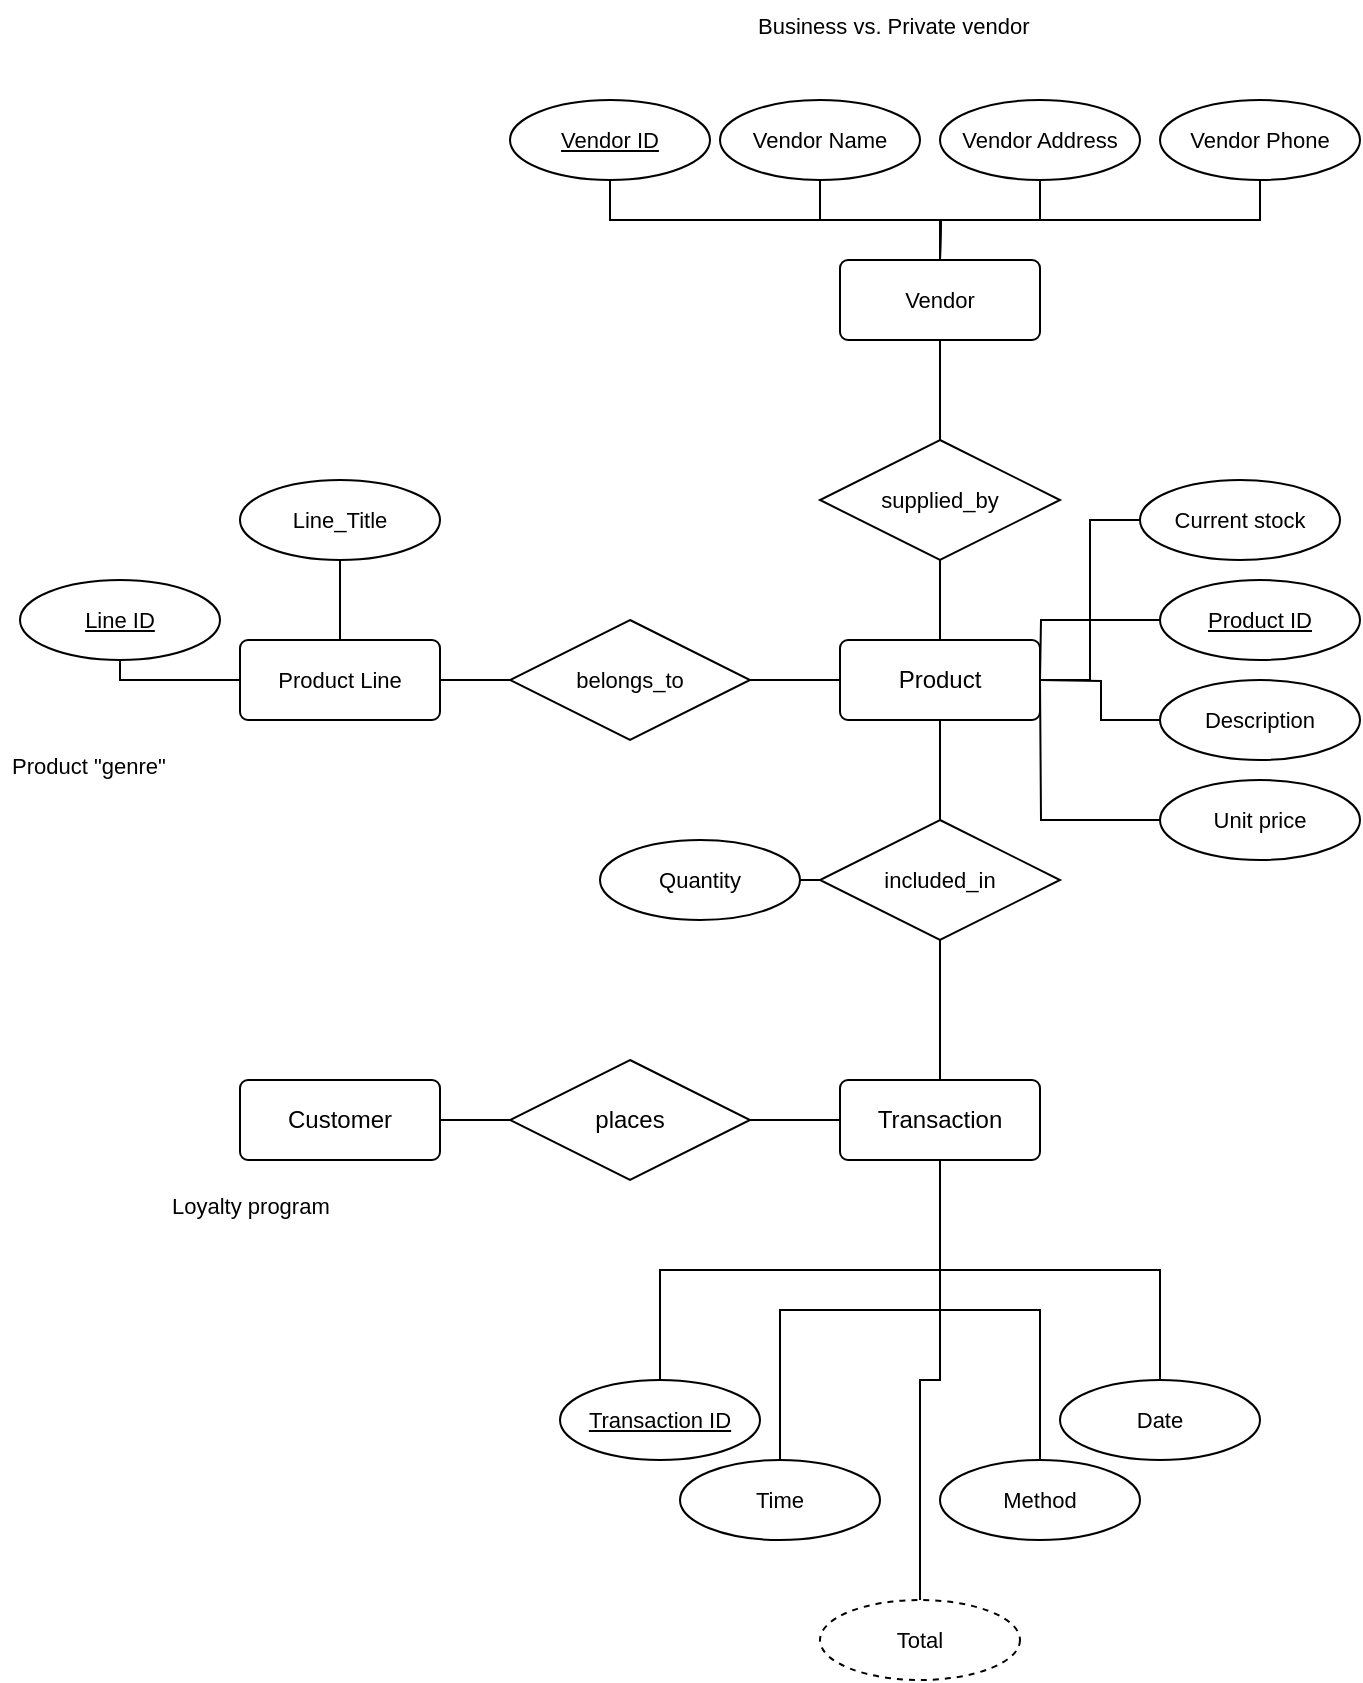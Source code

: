 <mxfile version="24.0.2" type="github">
  <diagram id="R2lEEEUBdFMjLlhIrx00" name="Page-1">
    <mxGraphModel dx="1434" dy="780" grid="1" gridSize="10" guides="1" tooltips="1" connect="1" arrows="0" fold="1" page="1" pageScale="1" pageWidth="10000" pageHeight="10000" math="0" shadow="0" extFonts="Permanent Marker^https://fonts.googleapis.com/css?family=Permanent+Marker">
      <root>
        <mxCell id="0" />
        <mxCell id="1" parent="0" />
        <mxCell id="OXciILcsvzSkTtV1qYaF-29" style="edgeStyle=orthogonalEdgeStyle;rounded=0;orthogonalLoop=1;jettySize=auto;html=1;exitX=0.5;exitY=0;exitDx=0;exitDy=0;entryX=0.5;entryY=1;entryDx=0;entryDy=0;strokeColor=default;align=center;verticalAlign=middle;fontFamily=Helvetica;fontSize=11;fontColor=default;labelBackgroundColor=default;endArrow=none;endFill=0;" edge="1" parent="1" source="OXciILcsvzSkTtV1qYaF-2" target="OXciILcsvzSkTtV1qYaF-28">
          <mxGeometry relative="1" as="geometry" />
        </mxCell>
        <mxCell id="OXciILcsvzSkTtV1qYaF-72" style="edgeStyle=orthogonalEdgeStyle;rounded=0;orthogonalLoop=1;jettySize=auto;html=1;exitX=1;exitY=0.5;exitDx=0;exitDy=0;entryX=0;entryY=0.5;entryDx=0;entryDy=0;strokeColor=default;align=center;verticalAlign=middle;fontFamily=Helvetica;fontSize=11;fontColor=default;labelBackgroundColor=default;endArrow=none;endFill=0;" edge="1" parent="1" source="OXciILcsvzSkTtV1qYaF-2" target="OXciILcsvzSkTtV1qYaF-68">
          <mxGeometry relative="1" as="geometry" />
        </mxCell>
        <mxCell id="OXciILcsvzSkTtV1qYaF-2" value="Product" style="rounded=1;arcSize=10;whiteSpace=wrap;html=1;align=center;" vertex="1" parent="1">
          <mxGeometry x="530" y="410" width="100" height="40" as="geometry" />
        </mxCell>
        <mxCell id="OXciILcsvzSkTtV1qYaF-38" style="edgeStyle=orthogonalEdgeStyle;rounded=0;orthogonalLoop=1;jettySize=auto;html=1;exitX=0.5;exitY=1;exitDx=0;exitDy=0;entryX=0.5;entryY=0;entryDx=0;entryDy=0;strokeColor=default;align=center;verticalAlign=middle;fontFamily=Helvetica;fontSize=11;fontColor=default;labelBackgroundColor=default;endArrow=none;endFill=0;" edge="1" parent="1" source="OXciILcsvzSkTtV1qYaF-4" target="OXciILcsvzSkTtV1qYaF-37">
          <mxGeometry relative="1" as="geometry" />
        </mxCell>
        <mxCell id="OXciILcsvzSkTtV1qYaF-39" style="edgeStyle=orthogonalEdgeStyle;rounded=0;orthogonalLoop=1;jettySize=auto;html=1;exitX=0.5;exitY=1;exitDx=0;exitDy=0;entryX=0.5;entryY=0;entryDx=0;entryDy=0;strokeColor=default;align=center;verticalAlign=middle;fontFamily=Helvetica;fontSize=11;fontColor=default;labelBackgroundColor=default;endArrow=none;endFill=0;" edge="1" parent="1" source="OXciILcsvzSkTtV1qYaF-4" target="OXciILcsvzSkTtV1qYaF-34">
          <mxGeometry relative="1" as="geometry" />
        </mxCell>
        <mxCell id="OXciILcsvzSkTtV1qYaF-40" style="edgeStyle=orthogonalEdgeStyle;rounded=0;orthogonalLoop=1;jettySize=auto;html=1;exitX=0.5;exitY=1;exitDx=0;exitDy=0;entryX=0.5;entryY=0;entryDx=0;entryDy=0;strokeColor=default;align=center;verticalAlign=middle;fontFamily=Helvetica;fontSize=11;fontColor=default;labelBackgroundColor=default;endArrow=none;endFill=0;" edge="1" parent="1" source="OXciILcsvzSkTtV1qYaF-4" target="OXciILcsvzSkTtV1qYaF-35">
          <mxGeometry relative="1" as="geometry" />
        </mxCell>
        <mxCell id="OXciILcsvzSkTtV1qYaF-41" style="edgeStyle=orthogonalEdgeStyle;rounded=0;orthogonalLoop=1;jettySize=auto;html=1;exitX=0.5;exitY=1;exitDx=0;exitDy=0;entryX=0.5;entryY=0;entryDx=0;entryDy=0;strokeColor=default;align=center;verticalAlign=middle;fontFamily=Helvetica;fontSize=11;fontColor=default;labelBackgroundColor=default;endArrow=none;endFill=0;" edge="1" parent="1" source="OXciILcsvzSkTtV1qYaF-4" target="OXciILcsvzSkTtV1qYaF-36">
          <mxGeometry relative="1" as="geometry" />
        </mxCell>
        <mxCell id="OXciILcsvzSkTtV1qYaF-44" style="edgeStyle=orthogonalEdgeStyle;rounded=0;orthogonalLoop=1;jettySize=auto;html=1;exitX=0.5;exitY=1;exitDx=0;exitDy=0;entryX=0.5;entryY=0;entryDx=0;entryDy=0;strokeColor=default;align=center;verticalAlign=middle;fontFamily=Helvetica;fontSize=11;fontColor=default;labelBackgroundColor=default;endArrow=none;endFill=0;" edge="1" parent="1" source="OXciILcsvzSkTtV1qYaF-4" target="OXciILcsvzSkTtV1qYaF-43">
          <mxGeometry relative="1" as="geometry" />
        </mxCell>
        <mxCell id="OXciILcsvzSkTtV1qYaF-4" value="Transaction" style="rounded=1;arcSize=10;whiteSpace=wrap;html=1;align=center;" vertex="1" parent="1">
          <mxGeometry x="530" y="630" width="100" height="40" as="geometry" />
        </mxCell>
        <mxCell id="OXciILcsvzSkTtV1qYaF-5" value="Customer" style="rounded=1;arcSize=10;whiteSpace=wrap;html=1;align=center;" vertex="1" parent="1">
          <mxGeometry x="230" y="630" width="100" height="40" as="geometry" />
        </mxCell>
        <mxCell id="OXciILcsvzSkTtV1qYaF-11" style="edgeStyle=orthogonalEdgeStyle;rounded=0;orthogonalLoop=1;jettySize=auto;html=1;exitX=0;exitY=0.5;exitDx=0;exitDy=0;entryX=1;entryY=0.5;entryDx=0;entryDy=0;endArrow=none;endFill=0;" edge="1" parent="1" source="OXciILcsvzSkTtV1qYaF-6" target="OXciILcsvzSkTtV1qYaF-5">
          <mxGeometry relative="1" as="geometry" />
        </mxCell>
        <mxCell id="OXciILcsvzSkTtV1qYaF-12" style="edgeStyle=orthogonalEdgeStyle;rounded=0;orthogonalLoop=1;jettySize=auto;html=1;exitX=1;exitY=0.5;exitDx=0;exitDy=0;entryX=0;entryY=0.5;entryDx=0;entryDy=0;endArrow=none;endFill=0;" edge="1" parent="1" source="OXciILcsvzSkTtV1qYaF-6" target="OXciILcsvzSkTtV1qYaF-4">
          <mxGeometry relative="1" as="geometry" />
        </mxCell>
        <mxCell id="OXciILcsvzSkTtV1qYaF-6" value="places" style="shape=rhombus;perimeter=rhombusPerimeter;whiteSpace=wrap;html=1;align=center;" vertex="1" parent="1">
          <mxGeometry x="365" y="620" width="120" height="60" as="geometry" />
        </mxCell>
        <mxCell id="OXciILcsvzSkTtV1qYaF-15" style="edgeStyle=orthogonalEdgeStyle;rounded=0;orthogonalLoop=1;jettySize=auto;html=1;exitX=0.5;exitY=0;exitDx=0;exitDy=0;entryX=0.5;entryY=1;entryDx=0;entryDy=0;strokeColor=default;align=center;verticalAlign=middle;fontFamily=Helvetica;fontSize=11;fontColor=default;labelBackgroundColor=default;endArrow=none;endFill=0;" edge="1" parent="1" source="OXciILcsvzSkTtV1qYaF-14" target="OXciILcsvzSkTtV1qYaF-2">
          <mxGeometry relative="1" as="geometry" />
        </mxCell>
        <mxCell id="OXciILcsvzSkTtV1qYaF-16" style="edgeStyle=orthogonalEdgeStyle;rounded=0;orthogonalLoop=1;jettySize=auto;html=1;exitX=0.5;exitY=1;exitDx=0;exitDy=0;entryX=0.5;entryY=0;entryDx=0;entryDy=0;strokeColor=default;align=center;verticalAlign=middle;fontFamily=Helvetica;fontSize=11;fontColor=default;labelBackgroundColor=default;endArrow=none;endFill=0;" edge="1" parent="1" source="OXciILcsvzSkTtV1qYaF-14" target="OXciILcsvzSkTtV1qYaF-4">
          <mxGeometry relative="1" as="geometry" />
        </mxCell>
        <mxCell id="OXciILcsvzSkTtV1qYaF-26" style="edgeStyle=orthogonalEdgeStyle;rounded=0;orthogonalLoop=1;jettySize=auto;html=1;exitX=0;exitY=0.5;exitDx=0;exitDy=0;strokeColor=default;align=center;verticalAlign=middle;fontFamily=Helvetica;fontSize=11;fontColor=default;labelBackgroundColor=default;endArrow=none;endFill=0;" edge="1" parent="1" source="OXciILcsvzSkTtV1qYaF-14" target="OXciILcsvzSkTtV1qYaF-25">
          <mxGeometry relative="1" as="geometry" />
        </mxCell>
        <mxCell id="OXciILcsvzSkTtV1qYaF-14" value="included_in" style="shape=rhombus;perimeter=rhombusPerimeter;whiteSpace=wrap;html=1;align=center;fontFamily=Helvetica;fontSize=11;fontColor=default;labelBackgroundColor=default;" vertex="1" parent="1">
          <mxGeometry x="520" y="500" width="120" height="60" as="geometry" />
        </mxCell>
        <mxCell id="OXciILcsvzSkTtV1qYaF-25" value="Quantity" style="ellipse;whiteSpace=wrap;html=1;align=center;fontFamily=Helvetica;fontSize=11;fontColor=default;labelBackgroundColor=default;" vertex="1" parent="1">
          <mxGeometry x="410" y="510" width="100" height="40" as="geometry" />
        </mxCell>
        <mxCell id="OXciILcsvzSkTtV1qYaF-46" style="edgeStyle=orthogonalEdgeStyle;rounded=0;orthogonalLoop=1;jettySize=auto;html=1;exitX=1;exitY=0.5;exitDx=0;exitDy=0;entryX=0;entryY=0.5;entryDx=0;entryDy=0;strokeColor=default;align=center;verticalAlign=middle;fontFamily=Helvetica;fontSize=11;fontColor=default;labelBackgroundColor=default;endArrow=none;endFill=0;" edge="1" parent="1" source="OXciILcsvzSkTtV1qYaF-27" target="OXciILcsvzSkTtV1qYaF-2">
          <mxGeometry relative="1" as="geometry" />
        </mxCell>
        <mxCell id="OXciILcsvzSkTtV1qYaF-47" style="edgeStyle=orthogonalEdgeStyle;rounded=0;orthogonalLoop=1;jettySize=auto;html=1;exitX=0;exitY=0.5;exitDx=0;exitDy=0;entryX=1;entryY=0.5;entryDx=0;entryDy=0;strokeColor=default;align=center;verticalAlign=middle;fontFamily=Helvetica;fontSize=11;fontColor=default;labelBackgroundColor=default;endArrow=none;endFill=0;" edge="1" parent="1" source="OXciILcsvzSkTtV1qYaF-27" target="OXciILcsvzSkTtV1qYaF-32">
          <mxGeometry relative="1" as="geometry" />
        </mxCell>
        <mxCell id="OXciILcsvzSkTtV1qYaF-27" value="belongs_to" style="shape=rhombus;perimeter=rhombusPerimeter;whiteSpace=wrap;html=1;align=center;fontFamily=Helvetica;fontSize=11;fontColor=default;labelBackgroundColor=default;" vertex="1" parent="1">
          <mxGeometry x="365" y="400" width="120" height="60" as="geometry" />
        </mxCell>
        <mxCell id="OXciILcsvzSkTtV1qYaF-31" style="edgeStyle=orthogonalEdgeStyle;rounded=0;orthogonalLoop=1;jettySize=auto;html=1;exitX=0.5;exitY=0;exitDx=0;exitDy=0;entryX=0.5;entryY=1;entryDx=0;entryDy=0;strokeColor=default;align=center;verticalAlign=middle;fontFamily=Helvetica;fontSize=11;fontColor=default;labelBackgroundColor=default;endArrow=none;endFill=0;" edge="1" parent="1" source="OXciILcsvzSkTtV1qYaF-28" target="OXciILcsvzSkTtV1qYaF-30">
          <mxGeometry relative="1" as="geometry" />
        </mxCell>
        <mxCell id="OXciILcsvzSkTtV1qYaF-28" value="supplied_by" style="shape=rhombus;perimeter=rhombusPerimeter;whiteSpace=wrap;html=1;align=center;fontFamily=Helvetica;fontSize=11;fontColor=default;labelBackgroundColor=default;" vertex="1" parent="1">
          <mxGeometry x="520" y="310" width="120" height="60" as="geometry" />
        </mxCell>
        <mxCell id="OXciILcsvzSkTtV1qYaF-58" style="edgeStyle=orthogonalEdgeStyle;rounded=0;orthogonalLoop=1;jettySize=auto;html=1;exitX=0.5;exitY=0;exitDx=0;exitDy=0;entryX=0.5;entryY=1;entryDx=0;entryDy=0;strokeColor=default;align=center;verticalAlign=middle;fontFamily=Helvetica;fontSize=11;fontColor=default;labelBackgroundColor=default;endArrow=none;endFill=0;" edge="1" parent="1" source="OXciILcsvzSkTtV1qYaF-30" target="OXciILcsvzSkTtV1qYaF-54">
          <mxGeometry relative="1" as="geometry" />
        </mxCell>
        <mxCell id="OXciILcsvzSkTtV1qYaF-30" value="Vendor" style="rounded=1;arcSize=10;whiteSpace=wrap;html=1;align=center;fontFamily=Helvetica;fontSize=11;fontColor=default;labelBackgroundColor=default;" vertex="1" parent="1">
          <mxGeometry x="530" y="220" width="100" height="40" as="geometry" />
        </mxCell>
        <mxCell id="OXciILcsvzSkTtV1qYaF-51" style="edgeStyle=orthogonalEdgeStyle;rounded=0;orthogonalLoop=1;jettySize=auto;html=1;exitX=0.5;exitY=0;exitDx=0;exitDy=0;entryX=0.5;entryY=1;entryDx=0;entryDy=0;strokeColor=default;align=center;verticalAlign=middle;fontFamily=Helvetica;fontSize=11;fontColor=default;labelBackgroundColor=default;endArrow=none;endFill=0;" edge="1" parent="1" source="OXciILcsvzSkTtV1qYaF-32" target="OXciILcsvzSkTtV1qYaF-48">
          <mxGeometry relative="1" as="geometry" />
        </mxCell>
        <mxCell id="OXciILcsvzSkTtV1qYaF-52" style="edgeStyle=orthogonalEdgeStyle;rounded=0;orthogonalLoop=1;jettySize=auto;html=1;exitX=0;exitY=0.5;exitDx=0;exitDy=0;entryX=0.5;entryY=1;entryDx=0;entryDy=0;strokeColor=default;align=center;verticalAlign=middle;fontFamily=Helvetica;fontSize=11;fontColor=default;labelBackgroundColor=default;endArrow=none;endFill=0;" edge="1" parent="1" source="OXciILcsvzSkTtV1qYaF-32" target="OXciILcsvzSkTtV1qYaF-50">
          <mxGeometry relative="1" as="geometry">
            <Array as="points">
              <mxPoint x="170" y="430" />
            </Array>
          </mxGeometry>
        </mxCell>
        <mxCell id="OXciILcsvzSkTtV1qYaF-32" value="Product Line" style="rounded=1;arcSize=10;whiteSpace=wrap;html=1;align=center;fontFamily=Helvetica;fontSize=11;fontColor=default;labelBackgroundColor=default;" vertex="1" parent="1">
          <mxGeometry x="230" y="410" width="100" height="40" as="geometry" />
        </mxCell>
        <mxCell id="OXciILcsvzSkTtV1qYaF-34" value="Date" style="ellipse;whiteSpace=wrap;html=1;align=center;fontFamily=Helvetica;fontSize=11;fontColor=default;labelBackgroundColor=default;" vertex="1" parent="1">
          <mxGeometry x="640" y="780" width="100" height="40" as="geometry" />
        </mxCell>
        <mxCell id="OXciILcsvzSkTtV1qYaF-35" value="Time" style="ellipse;whiteSpace=wrap;html=1;align=center;fontFamily=Helvetica;fontSize=11;fontColor=default;labelBackgroundColor=default;" vertex="1" parent="1">
          <mxGeometry x="450" y="820" width="100" height="40" as="geometry" />
        </mxCell>
        <mxCell id="OXciILcsvzSkTtV1qYaF-36" value="Method" style="ellipse;whiteSpace=wrap;html=1;align=center;fontFamily=Helvetica;fontSize=11;fontColor=default;labelBackgroundColor=default;" vertex="1" parent="1">
          <mxGeometry x="580" y="820" width="100" height="40" as="geometry" />
        </mxCell>
        <mxCell id="OXciILcsvzSkTtV1qYaF-37" value="Transaction ID" style="ellipse;whiteSpace=wrap;html=1;align=center;fontStyle=4;fontFamily=Helvetica;fontSize=11;fontColor=default;labelBackgroundColor=default;" vertex="1" parent="1">
          <mxGeometry x="390" y="780" width="100" height="40" as="geometry" />
        </mxCell>
        <mxCell id="OXciILcsvzSkTtV1qYaF-43" value="Total" style="ellipse;whiteSpace=wrap;html=1;align=center;dashed=1;fontFamily=Helvetica;fontSize=11;fontColor=default;labelBackgroundColor=default;" vertex="1" parent="1">
          <mxGeometry x="520" y="890" width="100" height="40" as="geometry" />
        </mxCell>
        <mxCell id="OXciILcsvzSkTtV1qYaF-48" value="Line_Title" style="ellipse;whiteSpace=wrap;html=1;align=center;fontFamily=Helvetica;fontSize=11;fontColor=default;labelBackgroundColor=default;" vertex="1" parent="1">
          <mxGeometry x="230" y="330" width="100" height="40" as="geometry" />
        </mxCell>
        <mxCell id="OXciILcsvzSkTtV1qYaF-50" value="Line ID" style="ellipse;whiteSpace=wrap;html=1;align=center;fontStyle=4;fontFamily=Helvetica;fontSize=11;fontColor=default;labelBackgroundColor=default;" vertex="1" parent="1">
          <mxGeometry x="120" y="380" width="100" height="40" as="geometry" />
        </mxCell>
        <mxCell id="OXciILcsvzSkTtV1qYaF-54" value="&lt;u&gt;Vendor ID&lt;/u&gt;" style="ellipse;whiteSpace=wrap;html=1;align=center;fontFamily=Helvetica;fontSize=11;fontColor=default;labelBackgroundColor=default;" vertex="1" parent="1">
          <mxGeometry x="365" y="140" width="100" height="40" as="geometry" />
        </mxCell>
        <mxCell id="OXciILcsvzSkTtV1qYaF-61" style="edgeStyle=orthogonalEdgeStyle;rounded=0;orthogonalLoop=1;jettySize=auto;html=1;exitX=0.5;exitY=1;exitDx=0;exitDy=0;entryX=0.5;entryY=0;entryDx=0;entryDy=0;strokeColor=default;align=center;verticalAlign=middle;fontFamily=Helvetica;fontSize=11;fontColor=default;labelBackgroundColor=default;endArrow=none;endFill=0;" edge="1" parent="1" source="OXciILcsvzSkTtV1qYaF-55" target="OXciILcsvzSkTtV1qYaF-30">
          <mxGeometry relative="1" as="geometry" />
        </mxCell>
        <mxCell id="OXciILcsvzSkTtV1qYaF-55" value="Vendor Address" style="ellipse;whiteSpace=wrap;html=1;align=center;fontFamily=Helvetica;fontSize=11;fontColor=default;labelBackgroundColor=default;" vertex="1" parent="1">
          <mxGeometry x="580" y="140" width="100" height="40" as="geometry" />
        </mxCell>
        <mxCell id="OXciILcsvzSkTtV1qYaF-59" style="edgeStyle=orthogonalEdgeStyle;rounded=0;orthogonalLoop=1;jettySize=auto;html=1;exitX=0.5;exitY=1;exitDx=0;exitDy=0;strokeColor=default;align=center;verticalAlign=middle;fontFamily=Helvetica;fontSize=11;fontColor=default;labelBackgroundColor=default;endArrow=none;endFill=0;" edge="1" parent="1" source="OXciILcsvzSkTtV1qYaF-56">
          <mxGeometry relative="1" as="geometry">
            <mxPoint x="580" y="220" as="targetPoint" />
          </mxGeometry>
        </mxCell>
        <mxCell id="OXciILcsvzSkTtV1qYaF-56" value="Vendor Name" style="ellipse;whiteSpace=wrap;html=1;align=center;fontFamily=Helvetica;fontSize=11;fontColor=default;labelBackgroundColor=default;" vertex="1" parent="1">
          <mxGeometry x="470" y="140" width="100" height="40" as="geometry" />
        </mxCell>
        <mxCell id="OXciILcsvzSkTtV1qYaF-62" style="edgeStyle=orthogonalEdgeStyle;rounded=0;orthogonalLoop=1;jettySize=auto;html=1;exitX=0.5;exitY=1;exitDx=0;exitDy=0;strokeColor=default;align=center;verticalAlign=middle;fontFamily=Helvetica;fontSize=11;fontColor=default;labelBackgroundColor=default;endArrow=none;endFill=0;" edge="1" parent="1" source="OXciILcsvzSkTtV1qYaF-57">
          <mxGeometry relative="1" as="geometry">
            <mxPoint x="580" y="220" as="targetPoint" />
          </mxGeometry>
        </mxCell>
        <mxCell id="OXciILcsvzSkTtV1qYaF-57" value="Vendor Phone" style="ellipse;whiteSpace=wrap;html=1;align=center;fontFamily=Helvetica;fontSize=11;fontColor=default;labelBackgroundColor=default;" vertex="1" parent="1">
          <mxGeometry x="690" y="140" width="100" height="40" as="geometry" />
        </mxCell>
        <mxCell id="OXciILcsvzSkTtV1qYaF-64" value="Business vs. Private vendor" style="text;strokeColor=none;fillColor=none;spacingLeft=4;spacingRight=4;overflow=hidden;rotatable=0;points=[[0,0.5],[1,0.5]];portConstraint=eastwest;fontSize=11;whiteSpace=wrap;html=1;fontFamily=Helvetica;fontColor=default;labelBackgroundColor=default;" vertex="1" parent="1">
          <mxGeometry x="482.5" y="90" width="175" height="30" as="geometry" />
        </mxCell>
        <mxCell id="OXciILcsvzSkTtV1qYaF-65" value="Product &quot;genre&quot;" style="text;strokeColor=none;fillColor=none;spacingLeft=4;spacingRight=4;overflow=hidden;rotatable=0;points=[[0,0.5],[1,0.5]];portConstraint=eastwest;fontSize=11;whiteSpace=wrap;html=1;fontFamily=Helvetica;fontColor=default;labelBackgroundColor=default;" vertex="1" parent="1">
          <mxGeometry x="110" y="460" width="175" height="30" as="geometry" />
        </mxCell>
        <mxCell id="OXciILcsvzSkTtV1qYaF-66" value="Loyalty program" style="text;strokeColor=none;fillColor=none;spacingLeft=4;spacingRight=4;overflow=hidden;rotatable=0;points=[[0,0.5],[1,0.5]];portConstraint=eastwest;fontSize=11;whiteSpace=wrap;html=1;fontFamily=Helvetica;fontColor=default;labelBackgroundColor=default;" vertex="1" parent="1">
          <mxGeometry x="190" y="680" width="175" height="30" as="geometry" />
        </mxCell>
        <mxCell id="OXciILcsvzSkTtV1qYaF-68" value="Current stock" style="ellipse;whiteSpace=wrap;html=1;align=center;fontFamily=Helvetica;fontSize=11;fontColor=default;labelBackgroundColor=default;" vertex="1" parent="1">
          <mxGeometry x="680" y="330" width="100" height="40" as="geometry" />
        </mxCell>
        <mxCell id="OXciILcsvzSkTtV1qYaF-73" style="edgeStyle=orthogonalEdgeStyle;rounded=0;orthogonalLoop=1;jettySize=auto;html=1;exitX=0;exitY=0.5;exitDx=0;exitDy=0;strokeColor=default;align=center;verticalAlign=middle;fontFamily=Helvetica;fontSize=11;fontColor=default;labelBackgroundColor=default;endArrow=none;endFill=0;" edge="1" parent="1" source="OXciILcsvzSkTtV1qYaF-69">
          <mxGeometry relative="1" as="geometry">
            <mxPoint x="630" y="430" as="targetPoint" />
          </mxGeometry>
        </mxCell>
        <mxCell id="OXciILcsvzSkTtV1qYaF-69" value="&lt;u&gt;Product ID&lt;/u&gt;" style="ellipse;whiteSpace=wrap;html=1;align=center;fontFamily=Helvetica;fontSize=11;fontColor=default;labelBackgroundColor=default;" vertex="1" parent="1">
          <mxGeometry x="690" y="380" width="100" height="40" as="geometry" />
        </mxCell>
        <mxCell id="OXciILcsvzSkTtV1qYaF-74" style="edgeStyle=orthogonalEdgeStyle;rounded=0;orthogonalLoop=1;jettySize=auto;html=1;exitX=0;exitY=0.5;exitDx=0;exitDy=0;strokeColor=default;align=center;verticalAlign=middle;fontFamily=Helvetica;fontSize=11;fontColor=default;labelBackgroundColor=default;endArrow=none;endFill=0;" edge="1" parent="1" source="OXciILcsvzSkTtV1qYaF-70">
          <mxGeometry relative="1" as="geometry">
            <mxPoint x="630" y="430" as="targetPoint" />
          </mxGeometry>
        </mxCell>
        <mxCell id="OXciILcsvzSkTtV1qYaF-70" value="Description" style="ellipse;whiteSpace=wrap;html=1;align=center;fontFamily=Helvetica;fontSize=11;fontColor=default;labelBackgroundColor=default;" vertex="1" parent="1">
          <mxGeometry x="690" y="430" width="100" height="40" as="geometry" />
        </mxCell>
        <mxCell id="OXciILcsvzSkTtV1qYaF-75" style="edgeStyle=orthogonalEdgeStyle;rounded=0;orthogonalLoop=1;jettySize=auto;html=1;exitX=0;exitY=0.5;exitDx=0;exitDy=0;strokeColor=default;align=center;verticalAlign=middle;fontFamily=Helvetica;fontSize=11;fontColor=default;labelBackgroundColor=default;endArrow=none;endFill=0;" edge="1" parent="1" source="OXciILcsvzSkTtV1qYaF-71">
          <mxGeometry relative="1" as="geometry">
            <mxPoint x="630" y="430" as="targetPoint" />
          </mxGeometry>
        </mxCell>
        <mxCell id="OXciILcsvzSkTtV1qYaF-71" value="Unit price" style="ellipse;whiteSpace=wrap;html=1;align=center;fontFamily=Helvetica;fontSize=11;fontColor=default;labelBackgroundColor=default;" vertex="1" parent="1">
          <mxGeometry x="690" y="480" width="100" height="40" as="geometry" />
        </mxCell>
      </root>
    </mxGraphModel>
  </diagram>
</mxfile>

